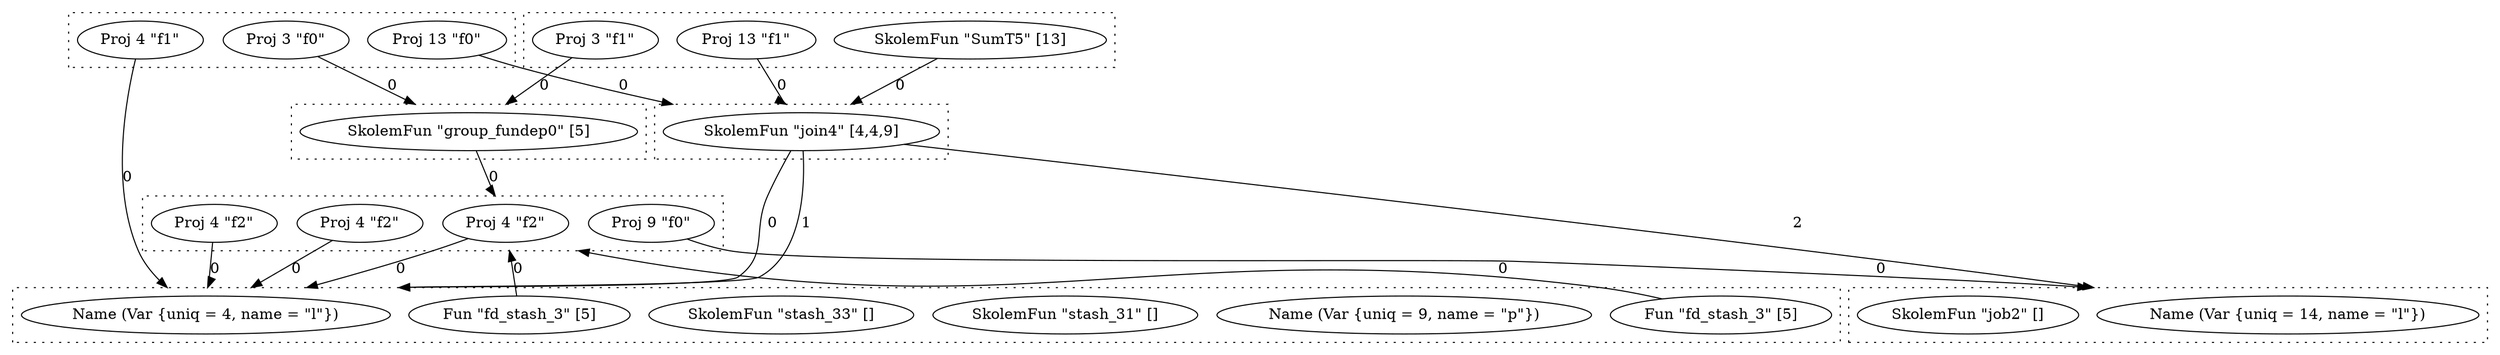 digraph egraph {
    graph [compound=true
          ,clusterrank=local];
    subgraph cluster_3 {
        graph [style=dotted];
        3.0 [label="SkolemFun \"group_fundep0\" [5]"];
    }
    subgraph cluster_4 {
        graph [style=dotted];
        4.0 [label="Name (Var {uniq = 4, name = \"l\"})"];
        4.1 [label="Name (Var {uniq = 9, name = \"p\"})"];
        4.2 [label="SkolemFun \"stash_31\" []"];
        4.3 [label="SkolemFun \"stash_33\" []"];
        4.4 [label="Fun \"fd_stash_3\" [5]"];
        4.5 [label="Fun \"fd_stash_3\" [5]"];
    }
    subgraph cluster_5 {
        graph [style=dotted];
        5.0 [label="Proj 4 \"f2\""];
        5.1 [label="Proj 4 \"f2\""];
        5.2 [label="Proj 9 \"f0\""];
        5.3 [label="Proj 4 \"f2\""];
    }
    subgraph cluster_9 {
        graph [style=dotted];
        9.0 [label="Name (Var {uniq = 14, name = \"l\"})"];
        9.1 [label="SkolemFun \"job2\" []"];
    }
    subgraph cluster_13 {
        graph [style=dotted];
        13.0 [label="SkolemFun \"join4\" [4,4,9]"];
    }
    subgraph cluster_19 {
        graph [style=dotted];
        19.0 [label="Proj 3 \"f0\""];
        19.1 [label="Proj 4 \"f1\""];
        19.2 [label="Proj 13 \"f0\""];
    }
    subgraph cluster_20 {
        graph [style=dotted];
        20.0 [label="Proj 3 \"f1\""];
        20.1 [label="Proj 13 \"f1\""];
        20.2 [label="SkolemFun \"SumT5\" [13]"];
    }
    3.0 -> 5.0 [lhead=cluster_5
               ,label=0];
    4.4 -> 5.0 [lhead=cluster_5
               ,label=0];
    4.5 -> 5.0 [lhead=cluster_5
               ,label=0];
    5.0 -> 4.0 [lhead=cluster_4
               ,label=0];
    5.1 -> 4.0 [lhead=cluster_4
               ,label=0];
    5.2 -> 9.0 [lhead=cluster_9
               ,label=0];
    5.3 -> 4.0 [lhead=cluster_4
               ,label=0];
    13.0 -> 4.0 [lhead=cluster_4
                ,label=0];
    13.0 -> 4.0 [lhead=cluster_4
                ,label=1];
    13.0 -> 9.0 [lhead=cluster_9
                ,label=2];
    19.0 -> 3.0 [lhead=cluster_3
                ,label=0];
    19.1 -> 4.0 [lhead=cluster_4
                ,label=0];
    19.2 -> 13.0 [lhead=cluster_13
                 ,label=0];
    20.0 -> 3.0 [lhead=cluster_3
                ,label=0];
    20.1 -> 13.0 [lhead=cluster_13
                 ,label=0];
    20.2 -> 13.0 [lhead=cluster_13
                 ,label=0];
}
